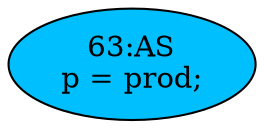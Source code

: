 strict digraph "" {
	node [label="\N"];
	"63:AS"	 [ast="<pyverilog.vparser.ast.Assign object at 0x7f25f45b5f90>",
		def_var="['p']",
		fillcolor=deepskyblue,
		label="63:AS
p = prod;",
		statements="[]",
		style=filled,
		typ=Assign,
		use_var="['prod']"];
}
